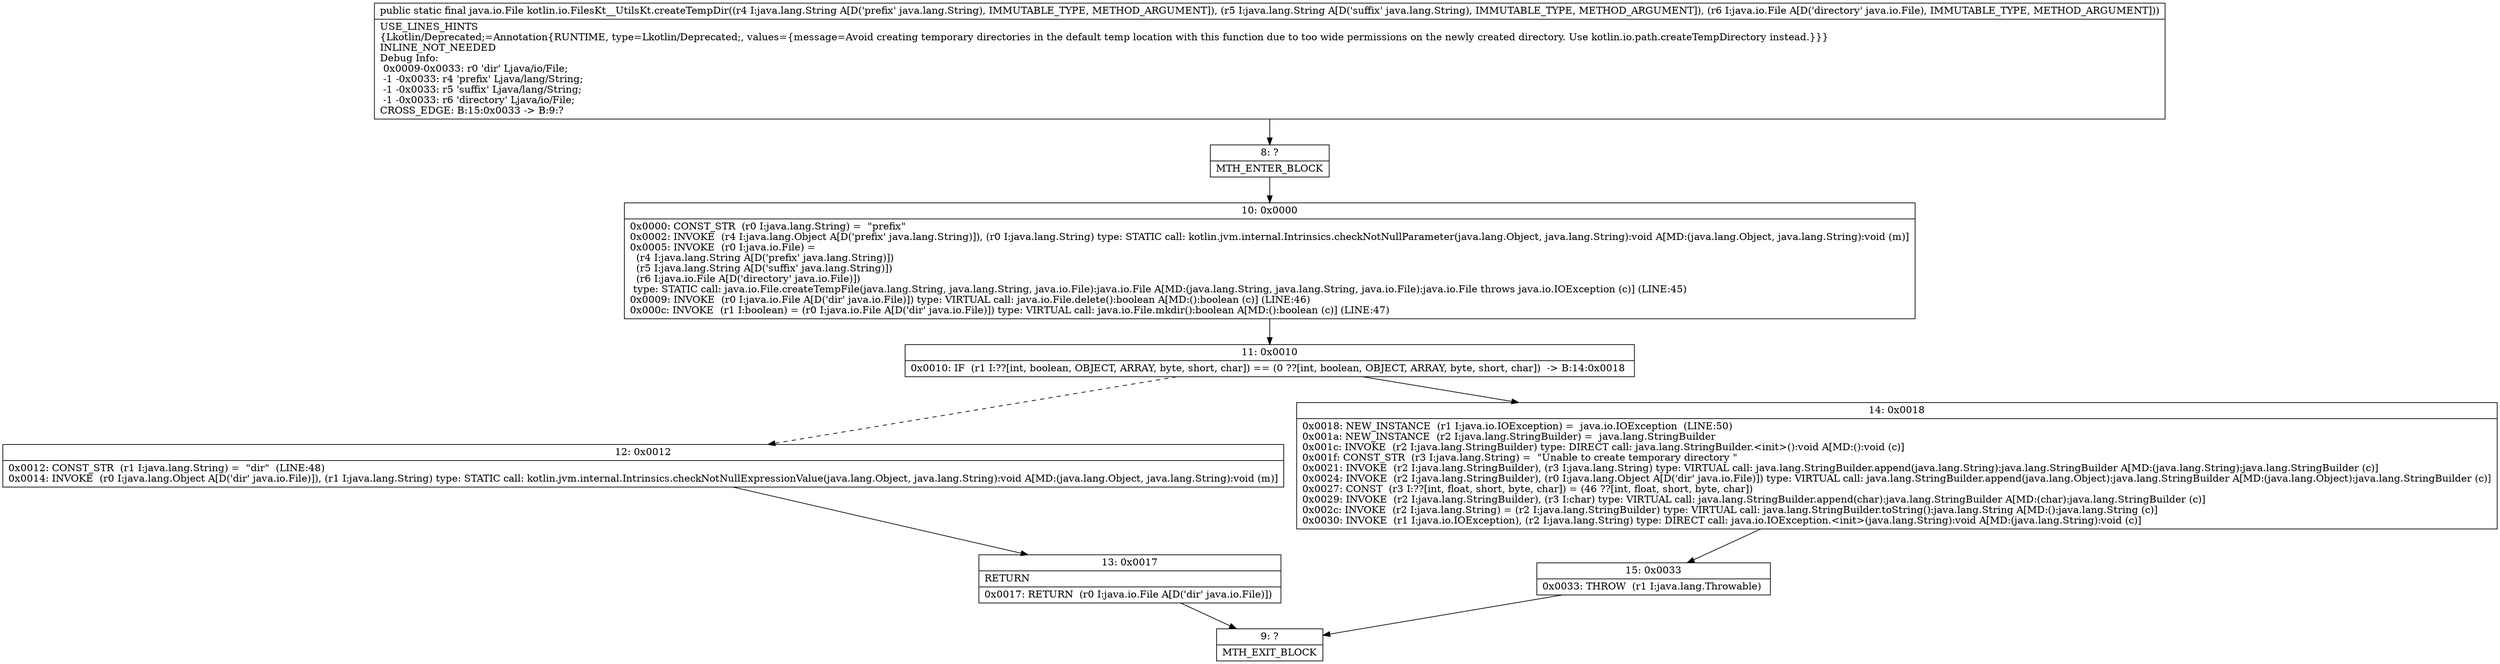 digraph "CFG forkotlin.io.FilesKt__UtilsKt.createTempDir(Ljava\/lang\/String;Ljava\/lang\/String;Ljava\/io\/File;)Ljava\/io\/File;" {
Node_8 [shape=record,label="{8\:\ ?|MTH_ENTER_BLOCK\l}"];
Node_10 [shape=record,label="{10\:\ 0x0000|0x0000: CONST_STR  (r0 I:java.lang.String) =  \"prefix\" \l0x0002: INVOKE  (r4 I:java.lang.Object A[D('prefix' java.lang.String)]), (r0 I:java.lang.String) type: STATIC call: kotlin.jvm.internal.Intrinsics.checkNotNullParameter(java.lang.Object, java.lang.String):void A[MD:(java.lang.Object, java.lang.String):void (m)]\l0x0005: INVOKE  (r0 I:java.io.File) = \l  (r4 I:java.lang.String A[D('prefix' java.lang.String)])\l  (r5 I:java.lang.String A[D('suffix' java.lang.String)])\l  (r6 I:java.io.File A[D('directory' java.io.File)])\l type: STATIC call: java.io.File.createTempFile(java.lang.String, java.lang.String, java.io.File):java.io.File A[MD:(java.lang.String, java.lang.String, java.io.File):java.io.File throws java.io.IOException (c)] (LINE:45)\l0x0009: INVOKE  (r0 I:java.io.File A[D('dir' java.io.File)]) type: VIRTUAL call: java.io.File.delete():boolean A[MD:():boolean (c)] (LINE:46)\l0x000c: INVOKE  (r1 I:boolean) = (r0 I:java.io.File A[D('dir' java.io.File)]) type: VIRTUAL call: java.io.File.mkdir():boolean A[MD:():boolean (c)] (LINE:47)\l}"];
Node_11 [shape=record,label="{11\:\ 0x0010|0x0010: IF  (r1 I:??[int, boolean, OBJECT, ARRAY, byte, short, char]) == (0 ??[int, boolean, OBJECT, ARRAY, byte, short, char])  \-\> B:14:0x0018 \l}"];
Node_12 [shape=record,label="{12\:\ 0x0012|0x0012: CONST_STR  (r1 I:java.lang.String) =  \"dir\"  (LINE:48)\l0x0014: INVOKE  (r0 I:java.lang.Object A[D('dir' java.io.File)]), (r1 I:java.lang.String) type: STATIC call: kotlin.jvm.internal.Intrinsics.checkNotNullExpressionValue(java.lang.Object, java.lang.String):void A[MD:(java.lang.Object, java.lang.String):void (m)]\l}"];
Node_13 [shape=record,label="{13\:\ 0x0017|RETURN\l|0x0017: RETURN  (r0 I:java.io.File A[D('dir' java.io.File)]) \l}"];
Node_9 [shape=record,label="{9\:\ ?|MTH_EXIT_BLOCK\l}"];
Node_14 [shape=record,label="{14\:\ 0x0018|0x0018: NEW_INSTANCE  (r1 I:java.io.IOException) =  java.io.IOException  (LINE:50)\l0x001a: NEW_INSTANCE  (r2 I:java.lang.StringBuilder) =  java.lang.StringBuilder \l0x001c: INVOKE  (r2 I:java.lang.StringBuilder) type: DIRECT call: java.lang.StringBuilder.\<init\>():void A[MD:():void (c)]\l0x001f: CONST_STR  (r3 I:java.lang.String) =  \"Unable to create temporary directory \" \l0x0021: INVOKE  (r2 I:java.lang.StringBuilder), (r3 I:java.lang.String) type: VIRTUAL call: java.lang.StringBuilder.append(java.lang.String):java.lang.StringBuilder A[MD:(java.lang.String):java.lang.StringBuilder (c)]\l0x0024: INVOKE  (r2 I:java.lang.StringBuilder), (r0 I:java.lang.Object A[D('dir' java.io.File)]) type: VIRTUAL call: java.lang.StringBuilder.append(java.lang.Object):java.lang.StringBuilder A[MD:(java.lang.Object):java.lang.StringBuilder (c)]\l0x0027: CONST  (r3 I:??[int, float, short, byte, char]) = (46 ??[int, float, short, byte, char]) \l0x0029: INVOKE  (r2 I:java.lang.StringBuilder), (r3 I:char) type: VIRTUAL call: java.lang.StringBuilder.append(char):java.lang.StringBuilder A[MD:(char):java.lang.StringBuilder (c)]\l0x002c: INVOKE  (r2 I:java.lang.String) = (r2 I:java.lang.StringBuilder) type: VIRTUAL call: java.lang.StringBuilder.toString():java.lang.String A[MD:():java.lang.String (c)]\l0x0030: INVOKE  (r1 I:java.io.IOException), (r2 I:java.lang.String) type: DIRECT call: java.io.IOException.\<init\>(java.lang.String):void A[MD:(java.lang.String):void (c)]\l}"];
Node_15 [shape=record,label="{15\:\ 0x0033|0x0033: THROW  (r1 I:java.lang.Throwable) \l}"];
MethodNode[shape=record,label="{public static final java.io.File kotlin.io.FilesKt__UtilsKt.createTempDir((r4 I:java.lang.String A[D('prefix' java.lang.String), IMMUTABLE_TYPE, METHOD_ARGUMENT]), (r5 I:java.lang.String A[D('suffix' java.lang.String), IMMUTABLE_TYPE, METHOD_ARGUMENT]), (r6 I:java.io.File A[D('directory' java.io.File), IMMUTABLE_TYPE, METHOD_ARGUMENT]))  | USE_LINES_HINTS\l\{Lkotlin\/Deprecated;=Annotation\{RUNTIME, type=Lkotlin\/Deprecated;, values=\{message=Avoid creating temporary directories in the default temp location with this function due to too wide permissions on the newly created directory. Use kotlin.io.path.createTempDirectory instead.\}\}\}\lINLINE_NOT_NEEDED\lDebug Info:\l  0x0009\-0x0033: r0 'dir' Ljava\/io\/File;\l  \-1 \-0x0033: r4 'prefix' Ljava\/lang\/String;\l  \-1 \-0x0033: r5 'suffix' Ljava\/lang\/String;\l  \-1 \-0x0033: r6 'directory' Ljava\/io\/File;\lCROSS_EDGE: B:15:0x0033 \-\> B:9:?\l}"];
MethodNode -> Node_8;Node_8 -> Node_10;
Node_10 -> Node_11;
Node_11 -> Node_12[style=dashed];
Node_11 -> Node_14;
Node_12 -> Node_13;
Node_13 -> Node_9;
Node_14 -> Node_15;
Node_15 -> Node_9;
}

